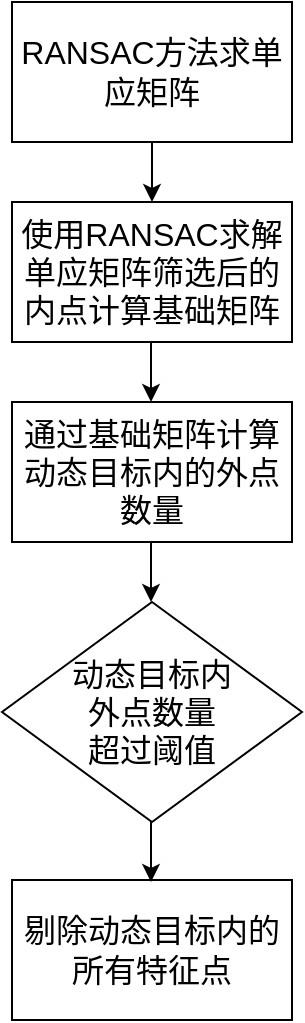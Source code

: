 <mxfile version="24.0.0" type="github">
  <diagram name="第 1 页" id="NSQ0sdVydswsNH5tlHV6">
    <mxGraphModel dx="1434" dy="772" grid="1" gridSize="10" guides="1" tooltips="1" connect="1" arrows="1" fold="1" page="1" pageScale="1" pageWidth="827" pageHeight="1169" math="0" shadow="0">
      <root>
        <mxCell id="0" />
        <mxCell id="1" parent="0" />
        <mxCell id="G6-BdgRc-RpU80EMwqkh-3" style="edgeStyle=orthogonalEdgeStyle;rounded=0;orthogonalLoop=1;jettySize=auto;html=1;exitX=0.5;exitY=1;exitDx=0;exitDy=0;entryX=0.5;entryY=0;entryDx=0;entryDy=0;" parent="1" source="G6-BdgRc-RpU80EMwqkh-1" target="G6-BdgRc-RpU80EMwqkh-2" edge="1">
          <mxGeometry relative="1" as="geometry" />
        </mxCell>
        <mxCell id="G6-BdgRc-RpU80EMwqkh-1" value="&lt;font face=&quot;Helvetica&quot;&gt;&lt;span style=&quot;font-size: 12pt; background: white;&quot; lang=&quot;EN-US&quot;&gt;RANSAC&lt;/span&gt;&lt;span style=&quot;font-size: 12pt; background: white;&quot;&gt;方法求单应矩阵&lt;/span&gt;&lt;/font&gt;" style="rounded=0;whiteSpace=wrap;html=1;" parent="1" vertex="1">
          <mxGeometry x="320" y="80" width="140" height="70" as="geometry" />
        </mxCell>
        <mxCell id="G6-BdgRc-RpU80EMwqkh-2" value="&lt;span style=&quot;font-size: 16px; background-color: rgb(255, 255, 255);&quot;&gt;&lt;font face=&quot;Helvetica&quot;&gt;使用RANSAC求解单应矩阵筛选后的内点计算基础矩阵&lt;/font&gt;&lt;/span&gt;" style="rounded=0;whiteSpace=wrap;html=1;" parent="1" vertex="1">
          <mxGeometry x="320" y="180" width="140" height="70" as="geometry" />
        </mxCell>
        <mxCell id="G6-BdgRc-RpU80EMwqkh-4" value="&lt;span style=&quot;font-size: 16px; background-color: rgb(255, 255, 255);&quot;&gt;&lt;font face=&quot;Helvetica&quot;&gt;通过基础矩阵计算动态目标内的外点数量&lt;/font&gt;&lt;/span&gt;" style="rounded=0;whiteSpace=wrap;html=1;" parent="1" vertex="1">
          <mxGeometry x="320" y="280" width="140" height="70" as="geometry" />
        </mxCell>
        <mxCell id="G6-BdgRc-RpU80EMwqkh-8" value="&lt;span style=&quot;font-size: 16px; background-color: rgb(255, 255, 255);&quot;&gt;&lt;font face=&quot;Helvetica&quot;&gt;剔除动态目标内的所有特征点&lt;/font&gt;&lt;/span&gt;" style="rounded=0;whiteSpace=wrap;html=1;" parent="1" vertex="1">
          <mxGeometry x="320" y="519" width="140" height="70" as="geometry" />
        </mxCell>
        <mxCell id="G6-BdgRc-RpU80EMwqkh-10" value="&lt;font face=&quot;Times New Roman&quot; style=&quot;font-size: 16px;&quot;&gt;动态目标内&lt;/font&gt;&lt;div style=&quot;font-size: 16px;&quot;&gt;&lt;font face=&quot;v6d2WxD5FSittoSUJJSr&quot;&gt;&lt;span style=&quot;background-color: initial;&quot;&gt;外点数量&lt;/span&gt;&lt;br&gt;&lt;/font&gt;&lt;/div&gt;&lt;div style=&quot;font-size: 16px;&quot;&gt;&lt;font face=&quot;v6d2WxD5FSittoSUJJSr&quot; style=&quot;font-size: 16px;&quot;&gt;超过阈值&lt;/font&gt;&lt;/div&gt;" style="rhombus;whiteSpace=wrap;html=1;" parent="1" vertex="1">
          <mxGeometry x="315" y="380" width="150" height="110" as="geometry" />
        </mxCell>
        <mxCell id="8Mx8n-FzdIpCLijh79mc-1" style="edgeStyle=orthogonalEdgeStyle;rounded=0;orthogonalLoop=1;jettySize=auto;html=1;exitX=0.5;exitY=1;exitDx=0;exitDy=0;entryX=0.5;entryY=0;entryDx=0;entryDy=0;" edge="1" parent="1">
          <mxGeometry relative="1" as="geometry">
            <mxPoint x="389.5" y="250" as="sourcePoint" />
            <mxPoint x="389.5" y="280" as="targetPoint" />
          </mxGeometry>
        </mxCell>
        <mxCell id="8Mx8n-FzdIpCLijh79mc-2" style="edgeStyle=orthogonalEdgeStyle;rounded=0;orthogonalLoop=1;jettySize=auto;html=1;exitX=0.5;exitY=1;exitDx=0;exitDy=0;entryX=0.5;entryY=0;entryDx=0;entryDy=0;" edge="1" parent="1">
          <mxGeometry relative="1" as="geometry">
            <mxPoint x="389.5" y="350" as="sourcePoint" />
            <mxPoint x="389.5" y="380" as="targetPoint" />
          </mxGeometry>
        </mxCell>
        <mxCell id="8Mx8n-FzdIpCLijh79mc-3" style="edgeStyle=orthogonalEdgeStyle;rounded=0;orthogonalLoop=1;jettySize=auto;html=1;exitX=0.5;exitY=1;exitDx=0;exitDy=0;entryX=0.5;entryY=0;entryDx=0;entryDy=0;" edge="1" parent="1">
          <mxGeometry relative="1" as="geometry">
            <mxPoint x="389.5" y="490" as="sourcePoint" />
            <mxPoint x="389.5" y="520" as="targetPoint" />
          </mxGeometry>
        </mxCell>
      </root>
    </mxGraphModel>
  </diagram>
</mxfile>
